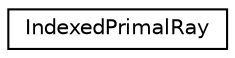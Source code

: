 digraph "Graphical Class Hierarchy"
{
 // LATEX_PDF_SIZE
  edge [fontname="Helvetica",fontsize="10",labelfontname="Helvetica",labelfontsize="10"];
  node [fontname="Helvetica",fontsize="10",shape=record];
  rankdir="LR";
  Node0 [label="IndexedPrimalRay",height=0.2,width=0.4,color="black", fillcolor="white", style="filled",URL="$structoperations__research_1_1math__opt_1_1_indexed_primal_ray.html",tooltip=" "];
}
